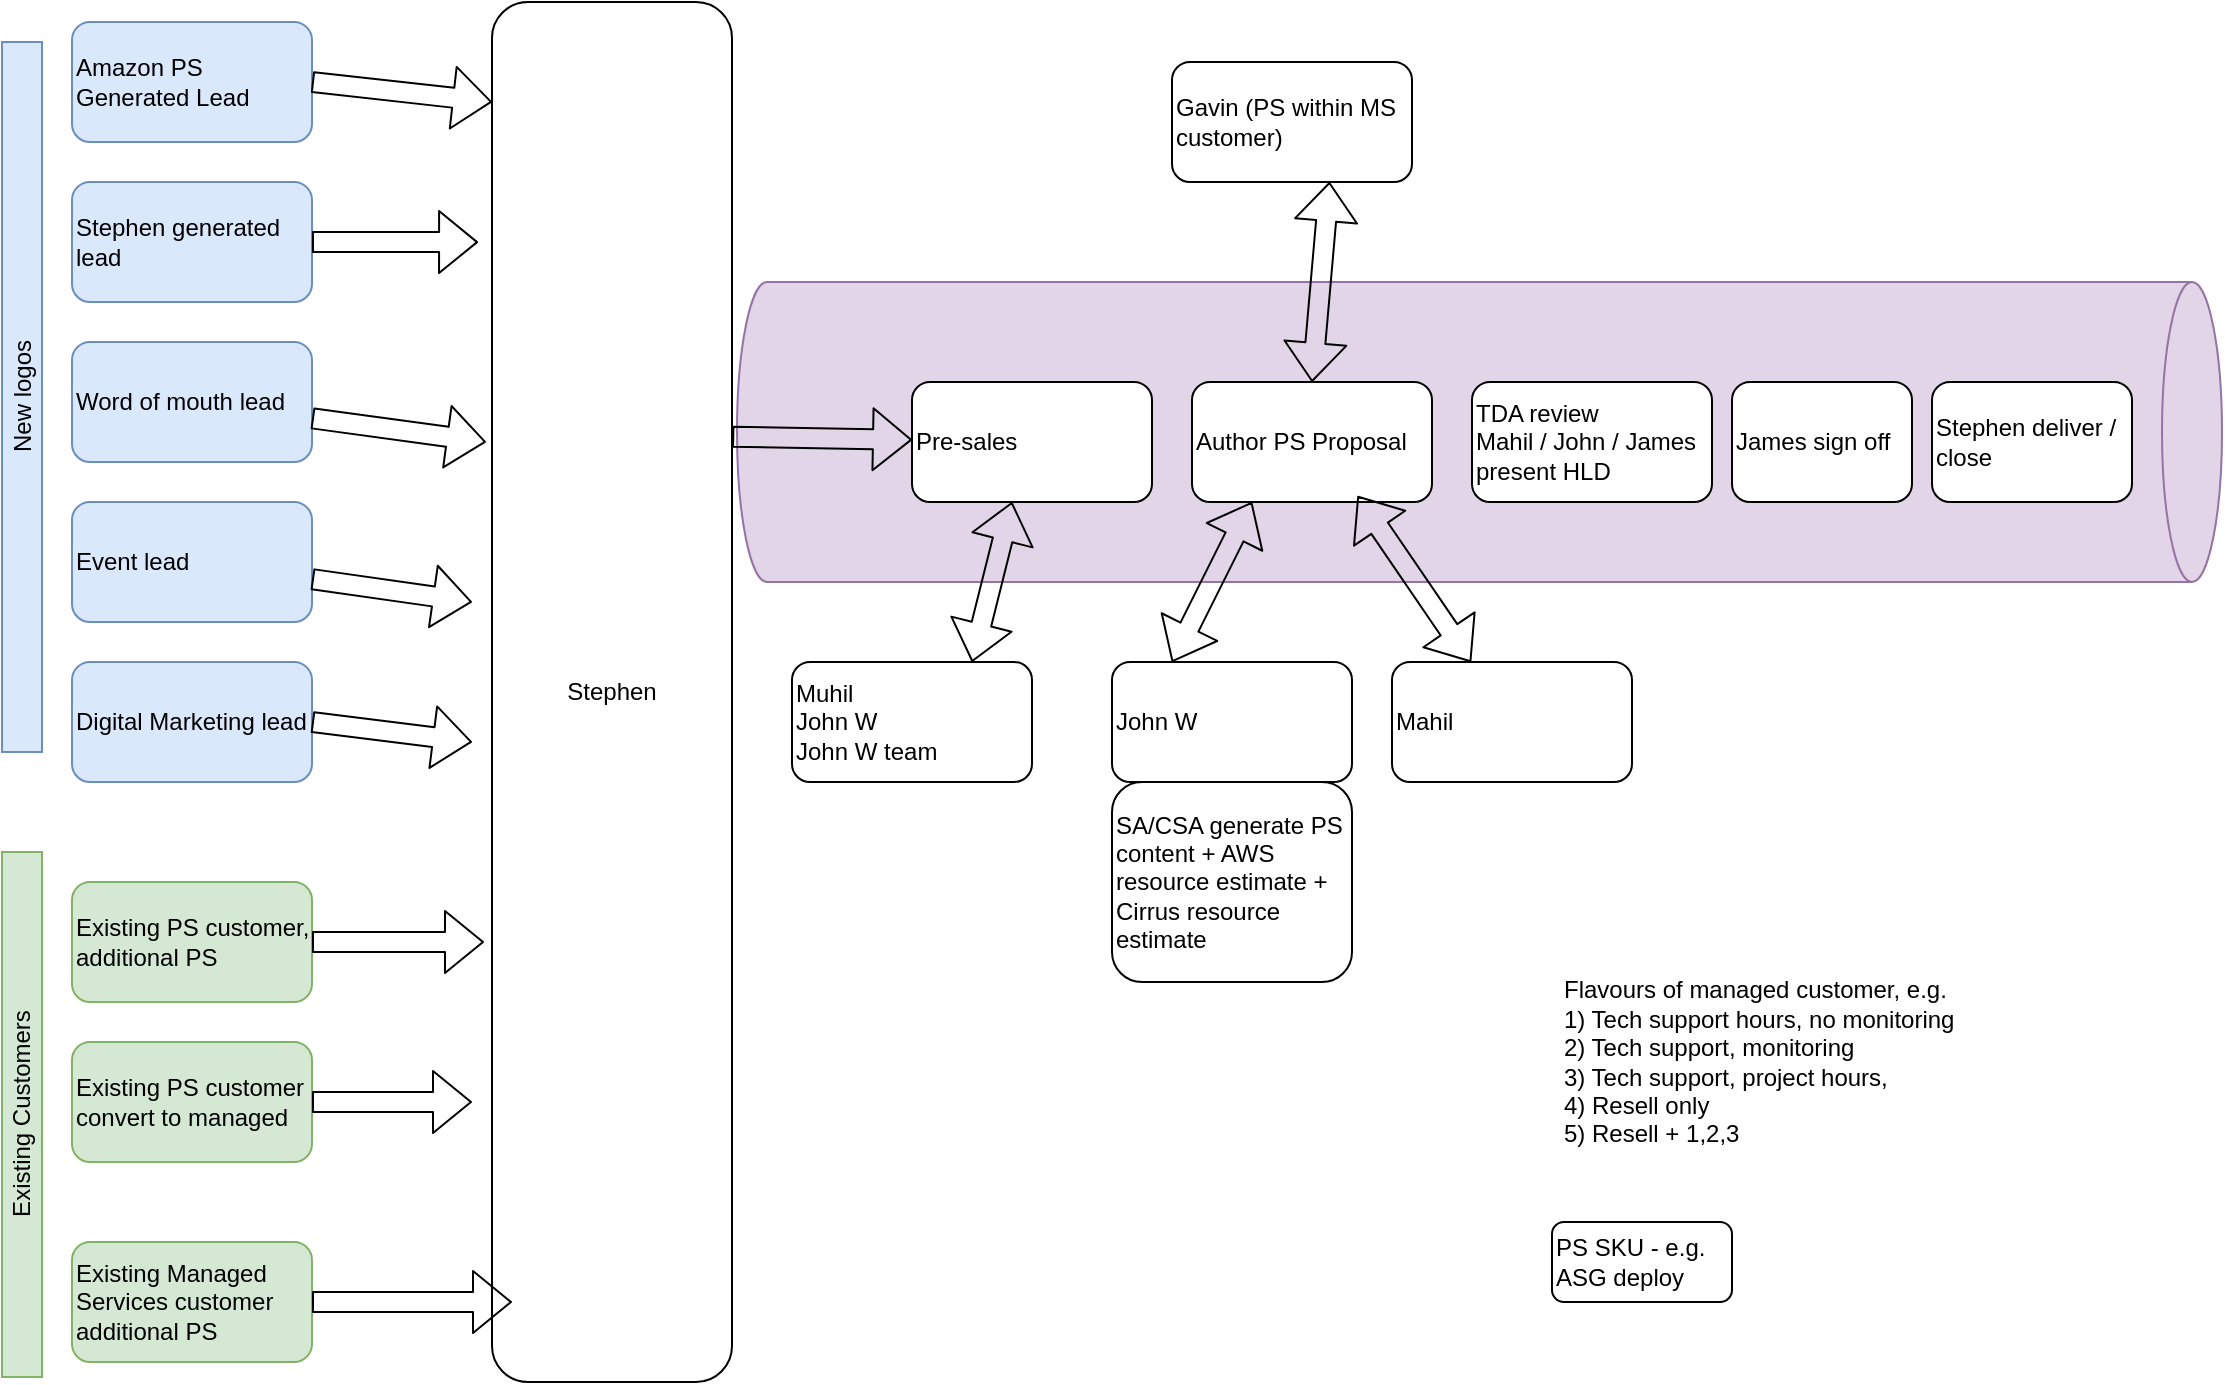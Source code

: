 <mxfile version="14.1.1" type="github" pages="4">
  <diagram id="ho1QO2U8nEk5dNVwzTMI" name="Sales Funnel">
    <mxGraphModel dx="1449" dy="675" grid="1" gridSize="10" guides="1" tooltips="1" connect="1" arrows="1" fold="1" page="1" pageScale="1" pageWidth="1169" pageHeight="827" math="0" shadow="0">
      <root>
        <mxCell id="0" />
        <mxCell id="1" parent="0" />
        <mxCell id="8zEjN8LGxmkn5kDTla0N-18" value="" style="shape=cylinder3;whiteSpace=wrap;html=1;boundedLbl=1;backgroundOutline=1;size=15;rotation=90;fillColor=#e1d5e7;strokeColor=#9673a6;" parent="1" vertex="1">
          <mxGeometry x="708.75" y="-66.25" width="150" height="742.5" as="geometry" />
        </mxCell>
        <mxCell id="KgLcx0yHhYFfOFIcbzr5-1" value="Amazon PS Generated Lead" style="rounded=1;whiteSpace=wrap;html=1;align=left;fillColor=#dae8fc;strokeColor=#6c8ebf;" parent="1" vertex="1">
          <mxGeometry x="80" y="100" width="120" height="60" as="geometry" />
        </mxCell>
        <mxCell id="KgLcx0yHhYFfOFIcbzr5-2" value="Stephen generated lead" style="rounded=1;whiteSpace=wrap;html=1;align=left;fillColor=#dae8fc;strokeColor=#6c8ebf;" parent="1" vertex="1">
          <mxGeometry x="80" y="180" width="120" height="60" as="geometry" />
        </mxCell>
        <mxCell id="KgLcx0yHhYFfOFIcbzr5-4" value="Existing Customers" style="text;html=1;strokeColor=#82b366;fillColor=#d5e8d4;align=center;verticalAlign=middle;whiteSpace=wrap;rounded=0;rotation=-90;" parent="1" vertex="1">
          <mxGeometry x="-76.25" y="636.25" width="262.5" height="20" as="geometry" />
        </mxCell>
        <mxCell id="KgLcx0yHhYFfOFIcbzr5-5" value="Word of mouth lead" style="rounded=1;whiteSpace=wrap;html=1;align=left;fillColor=#dae8fc;strokeColor=#6c8ebf;" parent="1" vertex="1">
          <mxGeometry x="80" y="260" width="120" height="60" as="geometry" />
        </mxCell>
        <mxCell id="KgLcx0yHhYFfOFIcbzr5-6" value="Event lead" style="rounded=1;whiteSpace=wrap;html=1;align=left;fillColor=#dae8fc;strokeColor=#6c8ebf;" parent="1" vertex="1">
          <mxGeometry x="80" y="340" width="120" height="60" as="geometry" />
        </mxCell>
        <mxCell id="KgLcx0yHhYFfOFIcbzr5-7" value="Digital Marketing lead" style="rounded=1;whiteSpace=wrap;html=1;align=left;fillColor=#dae8fc;strokeColor=#6c8ebf;" parent="1" vertex="1">
          <mxGeometry x="80" y="420" width="120" height="60" as="geometry" />
        </mxCell>
        <mxCell id="KgLcx0yHhYFfOFIcbzr5-9" value="Stephen" style="rounded=1;whiteSpace=wrap;html=1;align=center;" parent="1" vertex="1">
          <mxGeometry x="290" y="90" width="120" height="690" as="geometry" />
        </mxCell>
        <mxCell id="KgLcx0yHhYFfOFIcbzr5-10" value="Existing Managed Services customer additional PS" style="rounded=1;whiteSpace=wrap;html=1;align=left;fillColor=#d5e8d4;strokeColor=#82b366;" parent="1" vertex="1">
          <mxGeometry x="80" y="710" width="120" height="60" as="geometry" />
        </mxCell>
        <mxCell id="KgLcx0yHhYFfOFIcbzr5-12" value="Existing PS customer, additional PS" style="rounded=1;whiteSpace=wrap;html=1;align=left;fillColor=#d5e8d4;strokeColor=#82b366;" parent="1" vertex="1">
          <mxGeometry x="80" y="530" width="120" height="60" as="geometry" />
        </mxCell>
        <mxCell id="KgLcx0yHhYFfOFIcbzr5-13" value="Pre-sales" style="rounded=1;whiteSpace=wrap;html=1;align=left;" parent="1" vertex="1">
          <mxGeometry x="500" y="280" width="120" height="60" as="geometry" />
        </mxCell>
        <mxCell id="KgLcx0yHhYFfOFIcbzr5-14" value="Author PS Proposal" style="rounded=1;whiteSpace=wrap;html=1;align=left;" parent="1" vertex="1">
          <mxGeometry x="640" y="280" width="120" height="60" as="geometry" />
        </mxCell>
        <mxCell id="8zEjN8LGxmkn5kDTla0N-1" value="John W" style="rounded=1;whiteSpace=wrap;html=1;align=left;" parent="1" vertex="1">
          <mxGeometry x="600" y="420" width="120" height="60" as="geometry" />
        </mxCell>
        <mxCell id="8zEjN8LGxmkn5kDTla0N-2" value="James sign off" style="rounded=1;whiteSpace=wrap;html=1;align=left;" parent="1" vertex="1">
          <mxGeometry x="910" y="280" width="90" height="60" as="geometry" />
        </mxCell>
        <mxCell id="8zEjN8LGxmkn5kDTla0N-3" value="" style="shape=flexArrow;endArrow=classic;html=1;exitX=1;exitY=0.5;exitDx=0;exitDy=0;" parent="1" source="KgLcx0yHhYFfOFIcbzr5-10" edge="1">
          <mxGeometry width="50" height="50" relative="1" as="geometry">
            <mxPoint x="620" y="510" as="sourcePoint" />
            <mxPoint x="300" y="740" as="targetPoint" />
          </mxGeometry>
        </mxCell>
        <mxCell id="8zEjN8LGxmkn5kDTla0N-4" value="" style="shape=flexArrow;endArrow=classic;html=1;exitX=1;exitY=0.5;exitDx=0;exitDy=0;" parent="1" source="KgLcx0yHhYFfOFIcbzr5-12" edge="1">
          <mxGeometry width="50" height="50" relative="1" as="geometry">
            <mxPoint x="210" y="580" as="sourcePoint" />
            <mxPoint x="286" y="560" as="targetPoint" />
          </mxGeometry>
        </mxCell>
        <mxCell id="8zEjN8LGxmkn5kDTla0N-5" value="" style="shape=flexArrow;endArrow=classic;html=1;exitX=1;exitY=0.5;exitDx=0;exitDy=0;" parent="1" edge="1">
          <mxGeometry width="50" height="50" relative="1" as="geometry">
            <mxPoint x="200" y="450" as="sourcePoint" />
            <mxPoint x="280" y="460" as="targetPoint" />
          </mxGeometry>
        </mxCell>
        <mxCell id="8zEjN8LGxmkn5kDTla0N-6" value="Stephen deliver / close" style="rounded=1;whiteSpace=wrap;html=1;align=left;" parent="1" vertex="1">
          <mxGeometry x="1010" y="280" width="100" height="60" as="geometry" />
        </mxCell>
        <mxCell id="8zEjN8LGxmkn5kDTla0N-7" value="" style="shape=flexArrow;endArrow=classic;html=1;" parent="1" source="KgLcx0yHhYFfOFIcbzr5-6" edge="1">
          <mxGeometry width="50" height="50" relative="1" as="geometry">
            <mxPoint x="210" y="460" as="sourcePoint" />
            <mxPoint x="280" y="390" as="targetPoint" />
          </mxGeometry>
        </mxCell>
        <mxCell id="8zEjN8LGxmkn5kDTla0N-8" value="" style="shape=flexArrow;endArrow=classic;html=1;" parent="1" source="KgLcx0yHhYFfOFIcbzr5-5" edge="1">
          <mxGeometry width="50" height="50" relative="1" as="geometry">
            <mxPoint x="210" y="350" as="sourcePoint" />
            <mxPoint x="287" y="310" as="targetPoint" />
          </mxGeometry>
        </mxCell>
        <mxCell id="8zEjN8LGxmkn5kDTla0N-9" value="Gavin (PS within MS customer)" style="rounded=1;whiteSpace=wrap;html=1;align=left;" parent="1" vertex="1">
          <mxGeometry x="630" y="120" width="120" height="60" as="geometry" />
        </mxCell>
        <mxCell id="8zEjN8LGxmkn5kDTla0N-13" value="" style="shape=flexArrow;endArrow=classic;html=1;entryX=-0.058;entryY=0.174;entryDx=0;entryDy=0;exitX=1;exitY=0.5;exitDx=0;exitDy=0;entryPerimeter=0;" parent="1" source="KgLcx0yHhYFfOFIcbzr5-2" target="KgLcx0yHhYFfOFIcbzr5-9" edge="1">
          <mxGeometry width="50" height="50" relative="1" as="geometry">
            <mxPoint x="210" y="290" as="sourcePoint" />
            <mxPoint x="300" y="275" as="targetPoint" />
          </mxGeometry>
        </mxCell>
        <mxCell id="8zEjN8LGxmkn5kDTla0N-14" value="Mahil" style="rounded=1;whiteSpace=wrap;html=1;align=left;" parent="1" vertex="1">
          <mxGeometry x="740" y="420" width="120" height="60" as="geometry" />
        </mxCell>
        <mxCell id="8zEjN8LGxmkn5kDTla0N-16" value="" style="shape=flexArrow;endArrow=classic;html=1;exitX=1;exitY=0.5;exitDx=0;exitDy=0;" parent="1" source="KgLcx0yHhYFfOFIcbzr5-1" edge="1">
          <mxGeometry width="50" height="50" relative="1" as="geometry">
            <mxPoint x="210" y="220" as="sourcePoint" />
            <mxPoint x="290" y="140" as="targetPoint" />
          </mxGeometry>
        </mxCell>
        <mxCell id="8zEjN8LGxmkn5kDTla0N-17" value="" style="shape=flexArrow;endArrow=classic;html=1;exitX=1.001;exitY=0.315;exitDx=0;exitDy=0;exitPerimeter=0;" parent="1" source="KgLcx0yHhYFfOFIcbzr5-9" target="KgLcx0yHhYFfOFIcbzr5-13" edge="1">
          <mxGeometry width="50" height="50" relative="1" as="geometry">
            <mxPoint x="210" y="295.281" as="sourcePoint" />
            <mxPoint x="297.48" y="288.4" as="targetPoint" />
          </mxGeometry>
        </mxCell>
        <mxCell id="8zEjN8LGxmkn5kDTla0N-19" value="Existing PS customer convert to managed" style="rounded=1;whiteSpace=wrap;html=1;align=left;fillColor=#d5e8d4;strokeColor=#82b366;" parent="1" vertex="1">
          <mxGeometry x="80" y="610" width="120" height="60" as="geometry" />
        </mxCell>
        <mxCell id="8zEjN8LGxmkn5kDTla0N-20" value="Flavours of managed customer, e.g.&lt;br&gt;1) Tech support hours, no monitoring&lt;br&gt;2) Tech support, monitoring&lt;br&gt;3) Tech support, project hours,&amp;nbsp;&lt;br&gt;4) Resell only&lt;br&gt;5) Resell + 1,2,3" style="text;html=1;strokeColor=none;fillColor=none;align=left;verticalAlign=middle;whiteSpace=wrap;rounded=0;" parent="1" vertex="1">
          <mxGeometry x="823.75" y="610" width="246.25" height="20" as="geometry" />
        </mxCell>
        <mxCell id="8zEjN8LGxmkn5kDTla0N-22" value="" style="shape=flexArrow;endArrow=classic;startArrow=classic;html=1;exitX=0.25;exitY=0;exitDx=0;exitDy=0;entryX=0.25;entryY=1;entryDx=0;entryDy=0;" parent="1" edge="1" target="KgLcx0yHhYFfOFIcbzr5-14" source="8zEjN8LGxmkn5kDTla0N-1">
          <mxGeometry width="50" height="50" relative="1" as="geometry">
            <mxPoint x="700" y="420" as="sourcePoint" />
            <mxPoint x="720" y="340" as="targetPoint" />
          </mxGeometry>
        </mxCell>
        <mxCell id="8zEjN8LGxmkn5kDTla0N-23" value="SA/CSA generate PS content + AWS resource estimate + Cirrus resource estimate" style="rounded=1;whiteSpace=wrap;html=1;align=left;" parent="1" vertex="1">
          <mxGeometry x="600" y="480" width="120" height="100" as="geometry" />
        </mxCell>
        <mxCell id="8zEjN8LGxmkn5kDTla0N-24" value="New logos" style="text;html=1;strokeColor=#6c8ebf;fillColor=#dae8fc;align=center;verticalAlign=middle;whiteSpace=wrap;rounded=0;rotation=-90;" parent="1" vertex="1">
          <mxGeometry x="-122.5" y="277.5" width="355" height="20" as="geometry" />
        </mxCell>
        <mxCell id="8zEjN8LGxmkn5kDTla0N-26" value="" style="shape=flexArrow;endArrow=classic;html=1;exitX=1;exitY=0.5;exitDx=0;exitDy=0;" parent="1" source="8zEjN8LGxmkn5kDTla0N-19" edge="1">
          <mxGeometry width="50" height="50" relative="1" as="geometry">
            <mxPoint x="200" y="636.25" as="sourcePoint" />
            <mxPoint x="280" y="640" as="targetPoint" />
          </mxGeometry>
        </mxCell>
        <mxCell id="hzwAfNqWGflxvxbllieF-1" value="Muhil&lt;br&gt;John W&lt;br&gt;John W team" style="rounded=1;whiteSpace=wrap;html=1;align=left;" parent="1" vertex="1">
          <mxGeometry x="440" y="420" width="120" height="60" as="geometry" />
        </mxCell>
        <mxCell id="hzwAfNqWGflxvxbllieF-2" value="" style="shape=flexArrow;endArrow=classic;startArrow=classic;html=1;exitX=0.75;exitY=0;exitDx=0;exitDy=0;entryX=0.75;entryY=1;entryDx=0;entryDy=0;" parent="1" edge="1">
          <mxGeometry width="50" height="50" relative="1" as="geometry">
            <mxPoint x="530" y="420.0" as="sourcePoint" />
            <mxPoint x="550" y="340.0" as="targetPoint" />
          </mxGeometry>
        </mxCell>
        <mxCell id="hzwAfNqWGflxvxbllieF-3" value="PS SKU - e.g. ASG deploy" style="rounded=1;whiteSpace=wrap;html=1;align=left;" parent="1" vertex="1">
          <mxGeometry x="820" y="700" width="90" height="40" as="geometry" />
        </mxCell>
        <mxCell id="wUik8fHGQ7iqgYN6UAxC-1" value="TDA review&lt;br&gt;Mahil / John / James present HLD" style="rounded=1;whiteSpace=wrap;html=1;align=left;" vertex="1" parent="1">
          <mxGeometry x="780" y="280" width="120" height="60" as="geometry" />
        </mxCell>
        <mxCell id="wUik8fHGQ7iqgYN6UAxC-3" value="" style="shape=flexArrow;endArrow=classic;startArrow=classic;html=1;entryX=0.69;entryY=0.95;entryDx=0;entryDy=0;entryPerimeter=0;" edge="1" parent="1" source="8zEjN8LGxmkn5kDTla0N-14" target="KgLcx0yHhYFfOFIcbzr5-14">
          <mxGeometry width="50" height="50" relative="1" as="geometry">
            <mxPoint x="710" y="430" as="sourcePoint" />
            <mxPoint x="730" y="350" as="targetPoint" />
          </mxGeometry>
        </mxCell>
        <mxCell id="wUik8fHGQ7iqgYN6UAxC-5" value="" style="shape=flexArrow;endArrow=classic;startArrow=classic;html=1;exitX=0.5;exitY=0;exitDx=0;exitDy=0;entryX=0.25;entryY=1;entryDx=0;entryDy=0;" edge="1" parent="1" source="KgLcx0yHhYFfOFIcbzr5-14">
          <mxGeometry width="50" height="50" relative="1" as="geometry">
            <mxPoint x="668.75" y="260" as="sourcePoint" />
            <mxPoint x="708.75" y="180" as="targetPoint" />
          </mxGeometry>
        </mxCell>
      </root>
    </mxGraphModel>
  </diagram>
  <diagram id="932f-S1QaRRjzjCXm46r" name="PS">
    <mxGraphModel dx="1449" dy="675" grid="1" gridSize="10" guides="1" tooltips="1" connect="1" arrows="1" fold="1" page="1" pageScale="1" pageWidth="1169" pageHeight="827" math="0" shadow="0">
      <root>
        <mxCell id="ET1MKJ4apy0ET9dkxIQE-0" />
        <mxCell id="ET1MKJ4apy0ET9dkxIQE-1" parent="ET1MKJ4apy0ET9dkxIQE-0" />
        <mxCell id="csxGHYVA_0lbzSThSeI9-0" value="Scheduling" style="rounded=1;whiteSpace=wrap;html=1;align=left;" parent="ET1MKJ4apy0ET9dkxIQE-1" vertex="1">
          <mxGeometry x="200" y="200" width="120" height="60" as="geometry" />
        </mxCell>
        <mxCell id="ssYrKZRzWKLqGrJXFF3S-0" value="Delivery/payment Milestones&amp;nbsp;" style="rounded=1;whiteSpace=wrap;html=1;align=left;" parent="ET1MKJ4apy0ET9dkxIQE-1" vertex="1">
          <mxGeometry x="60" y="200" width="120" height="60" as="geometry" />
        </mxCell>
        <mxCell id="ssYrKZRzWKLqGrJXFF3S-1" value="Discovery&lt;br&gt;Customer reported truthfully on prereq?" style="rounded=1;whiteSpace=wrap;html=1;align=left;" parent="ET1MKJ4apy0ET9dkxIQE-1" vertex="1">
          <mxGeometry x="340" y="200" width="120" height="60" as="geometry" />
        </mxCell>
        <mxCell id="ssYrKZRzWKLqGrJXFF3S-2" value="Breakpoint - ok to go?" style="rounded=1;whiteSpace=wrap;html=1;align=left;" parent="ET1MKJ4apy0ET9dkxIQE-1" vertex="1">
          <mxGeometry x="480" y="200" width="120" height="60" as="geometry" />
        </mxCell>
        <mxCell id="ssYrKZRzWKLqGrJXFF3S-3" value="Design" style="rounded=1;whiteSpace=wrap;html=1;align=left;" parent="ET1MKJ4apy0ET9dkxIQE-1" vertex="1">
          <mxGeometry x="620" y="200" width="120" height="60" as="geometry" />
        </mxCell>
        <mxCell id="SBBvhC0sCpfQM56uXKch-0" value="John W own design doc?" style="rounded=1;whiteSpace=wrap;html=1;align=left;" parent="ET1MKJ4apy0ET9dkxIQE-1" vertex="1">
          <mxGeometry x="620" y="270" width="120" height="60" as="geometry" />
        </mxCell>
        <mxCell id="SBBvhC0sCpfQM56uXKch-1" value="John W team author" style="rounded=1;whiteSpace=wrap;html=1;align=left;" parent="ET1MKJ4apy0ET9dkxIQE-1" vertex="1">
          <mxGeometry x="620" y="340" width="120" height="60" as="geometry" />
        </mxCell>
        <mxCell id="SBBvhC0sCpfQM56uXKch-2" value="Design sign off" style="rounded=1;whiteSpace=wrap;html=1;align=left;" parent="ET1MKJ4apy0ET9dkxIQE-1" vertex="1">
          <mxGeometry x="890" y="200" width="120" height="60" as="geometry" />
        </mxCell>
        <mxCell id="SBBvhC0sCpfQM56uXKch-3" value="TDA" style="rounded=1;whiteSpace=wrap;html=1;align=left;" parent="ET1MKJ4apy0ET9dkxIQE-1" vertex="1">
          <mxGeometry x="750" y="200" width="120" height="60" as="geometry" />
        </mxCell>
        <mxCell id="SBBvhC0sCpfQM56uXKch-4" value="Implementation" style="rounded=1;whiteSpace=wrap;html=1;align=left;" parent="ET1MKJ4apy0ET9dkxIQE-1" vertex="1">
          <mxGeometry x="1020" y="200" width="120" height="60" as="geometry" />
        </mxCell>
        <mxCell id="SBBvhC0sCpfQM56uXKch-5" value="Documentation" style="rounded=1;whiteSpace=wrap;html=1;align=left;" parent="ET1MKJ4apy0ET9dkxIQE-1" vertex="1">
          <mxGeometry x="1160" y="200" width="120" height="60" as="geometry" />
        </mxCell>
        <mxCell id="SBBvhC0sCpfQM56uXKch-6" value="Project sign off" style="rounded=1;whiteSpace=wrap;html=1;align=left;" parent="ET1MKJ4apy0ET9dkxIQE-1" vertex="1">
          <mxGeometry x="1300" y="200" width="120" height="60" as="geometry" />
        </mxCell>
        <mxCell id="SBBvhC0sCpfQM56uXKch-7" value="John W own solution documentation sign off?" style="rounded=1;whiteSpace=wrap;html=1;align=left;" parent="ET1MKJ4apy0ET9dkxIQE-1" vertex="1">
          <mxGeometry x="1160" y="270" width="120" height="60" as="geometry" />
        </mxCell>
        <mxCell id="SBBvhC0sCpfQM56uXKch-8" value="Sales close out&amp;nbsp; / expand" style="rounded=1;whiteSpace=wrap;html=1;align=left;" parent="ET1MKJ4apy0ET9dkxIQE-1" vertex="1">
          <mxGeometry x="1440" y="200" width="120" height="60" as="geometry" />
        </mxCell>
        <mxCell id="Aykso3s4_XLSSmcP3YIh-0" value="PS breakdown&lt;br&gt;&lt;br&gt;1.App Migrations&lt;br&gt;2. Well Arch Reviews&lt;br&gt;3.&amp;nbsp;" style="text;html=1;strokeColor=none;fillColor=none;align=left;verticalAlign=middle;whiteSpace=wrap;rounded=0;" parent="ET1MKJ4apy0ET9dkxIQE-1" vertex="1">
          <mxGeometry x="100" y="480" width="130" height="20" as="geometry" />
        </mxCell>
        <mxCell id="Aykso3s4_XLSSmcP3YIh-1" value="If these processes look ok - would any of previous issues been caught?" style="text;html=1;strokeColor=none;fillColor=none;align=center;verticalAlign=middle;whiteSpace=wrap;rounded=0;" parent="ET1MKJ4apy0ET9dkxIQE-1" vertex="1">
          <mxGeometry x="550" y="490" width="410" height="20" as="geometry" />
        </mxCell>
        <mxCell id="Aykso3s4_XLSSmcP3YIh-2" value="Documentation - opp to bill 2 days+ light/full doc" style="text;html=1;strokeColor=none;fillColor=none;align=center;verticalAlign=middle;whiteSpace=wrap;rounded=0;" parent="ET1MKJ4apy0ET9dkxIQE-1" vertex="1">
          <mxGeometry x="320" y="580" width="160" height="20" as="geometry" />
        </mxCell>
        <mxCell id="S5VU15MbwlWNfS7kyp7R-0" value="e.g. DNS ownership" style="rounded=1;whiteSpace=wrap;html=1;align=left;" parent="ET1MKJ4apy0ET9dkxIQE-1" vertex="1">
          <mxGeometry x="340" y="290" width="120" height="40" as="geometry" />
        </mxCell>
      </root>
    </mxGraphModel>
  </diagram>
  <diagram id="odW1iXzeqLhZ5GxUIzrW" name="MS">
    <mxGraphModel dx="877" dy="643" grid="1" gridSize="10" guides="1" tooltips="1" connect="1" arrows="1" fold="1" page="1" pageScale="1" pageWidth="1169" pageHeight="827" math="0" shadow="0">
      <root>
        <mxCell id="pt1xglrDcdgQ7_IVC4mi-0" />
        <mxCell id="pt1xglrDcdgQ7_IVC4mi-1" parent="pt1xglrDcdgQ7_IVC4mi-0" />
        <mxCell id="2shBsdNcsNnZIBX6vlr2-0" value="Monitoring alarm" style="rounded=1;whiteSpace=wrap;html=1;align=left;" parent="pt1xglrDcdgQ7_IVC4mi-1" vertex="1">
          <mxGeometry x="80" y="140" width="120" height="60" as="geometry" />
        </mxCell>
        <mxCell id="2shBsdNcsNnZIBX6vlr2-1" value="Customer call" style="rounded=1;whiteSpace=wrap;html=1;align=left;" parent="pt1xglrDcdgQ7_IVC4mi-1" vertex="1">
          <mxGeometry x="80" y="210" width="120" height="60" as="geometry" />
        </mxCell>
        <mxCell id="2shBsdNcsNnZIBX6vlr2-3" value="Customer email" style="rounded=1;whiteSpace=wrap;html=1;align=left;" parent="pt1xglrDcdgQ7_IVC4mi-1" vertex="1">
          <mxGeometry x="80" y="280" width="120" height="60" as="geometry" />
        </mxCell>
        <mxCell id="2shBsdNcsNnZIBX6vlr2-4" value="Contractual scheduled job" style="rounded=1;whiteSpace=wrap;html=1;align=left;" parent="pt1xglrDcdgQ7_IVC4mi-1" vertex="1">
          <mxGeometry x="80" y="70" width="120" height="60" as="geometry" />
        </mxCell>
        <mxCell id="2shBsdNcsNnZIBX6vlr2-5" value="Time tracking (JIRA)" style="rounded=1;whiteSpace=wrap;html=1;align=center;" parent="pt1xglrDcdgQ7_IVC4mi-1" vertex="1">
          <mxGeometry x="80" y="510" width="1030" height="40" as="geometry" />
        </mxCell>
        <mxCell id="2shBsdNcsNnZIBX6vlr2-6" value="Gavin" style="rounded=1;whiteSpace=wrap;html=1;align=left;" parent="pt1xglrDcdgQ7_IVC4mi-1" vertex="1">
          <mxGeometry x="510" y="300" width="120" height="60" as="geometry" />
        </mxCell>
        <mxCell id="2shBsdNcsNnZIBX6vlr2-7" value="CSA1" style="rounded=1;whiteSpace=wrap;html=1;align=left;" parent="pt1xglrDcdgQ7_IVC4mi-1" vertex="1">
          <mxGeometry x="630" y="200" width="120" height="60" as="geometry" />
        </mxCell>
        <mxCell id="2shBsdNcsNnZIBX6vlr2-8" value="CSA2" style="rounded=1;whiteSpace=wrap;html=1;align=left;" parent="pt1xglrDcdgQ7_IVC4mi-1" vertex="1">
          <mxGeometry x="630" y="260" width="120" height="60" as="geometry" />
        </mxCell>
        <mxCell id="2shBsdNcsNnZIBX6vlr2-9" value="CSA3" style="rounded=1;whiteSpace=wrap;html=1;align=left;" parent="pt1xglrDcdgQ7_IVC4mi-1" vertex="1">
          <mxGeometry x="630" y="320" width="120" height="60" as="geometry" />
        </mxCell>
        <mxCell id="2shBsdNcsNnZIBX6vlr2-11" value="Level 1 resolution&amp;nbsp;&lt;br&gt;Level 2 resolution&lt;br&gt;Level 3 resolution&lt;br&gt;Tickets per month - managment visibility&lt;br&gt;Tickets per month - customer visibility&lt;br&gt;Knowledge base - google drive doc - some confluence&lt;br&gt;Meeting notes - confluence" style="text;html=1;strokeColor=none;fillColor=none;align=left;verticalAlign=middle;whiteSpace=wrap;rounded=0;" parent="pt1xglrDcdgQ7_IVC4mi-1" vertex="1">
          <mxGeometry x="360" y="50" width="430" height="90" as="geometry" />
        </mxCell>
        <mxCell id="2shBsdNcsNnZIBX6vlr2-12" value="What are the typical work items of managed services?&lt;br&gt;&lt;br&gt;Break/fix of apps?&lt;br&gt;Fault finding&lt;br&gt;Log inspection&lt;br&gt;Security assessments&lt;br&gt;&lt;br&gt;&lt;br&gt;Some customers - x hours&lt;br&gt;" style="text;html=1;strokeColor=none;fillColor=none;align=left;verticalAlign=middle;whiteSpace=wrap;rounded=0;" parent="pt1xglrDcdgQ7_IVC4mi-1" vertex="1">
          <mxGeometry x="860" y="57.5" width="200" height="85" as="geometry" />
        </mxCell>
        <mxCell id="XVN6_RgXjoho-c4xiv_S-0" value="Deployments" style="rounded=1;whiteSpace=wrap;html=1;align=left;" parent="pt1xglrDcdgQ7_IVC4mi-1" vertex="1">
          <mxGeometry x="340" y="260" width="120" height="60" as="geometry" />
        </mxCell>
        <mxCell id="XVN6_RgXjoho-c4xiv_S-1" value="Slack channel" style="rounded=1;whiteSpace=wrap;html=1;align=left;" parent="pt1xglrDcdgQ7_IVC4mi-1" vertex="1">
          <mxGeometry x="80" y="354" width="120" height="60" as="geometry" />
        </mxCell>
        <mxCell id="XVN6_RgXjoho-c4xiv_S-2" value="Ticketing (JIRA)" style="rounded=1;whiteSpace=wrap;html=1;align=center;" parent="pt1xglrDcdgQ7_IVC4mi-1" vertex="1">
          <mxGeometry x="80" y="452" width="1030" height="40" as="geometry" />
        </mxCell>
      </root>
    </mxGraphModel>
  </diagram>
  <diagram id="sbCibIw5ACaEraMgq-wK" name="On call">
    <mxGraphModel dx="1449" dy="675" grid="1" gridSize="10" guides="1" tooltips="1" connect="1" arrows="1" fold="1" page="1" pageScale="1" pageWidth="1169" pageHeight="827" math="0" shadow="0">
      <root>
        <mxCell id="DClgyrICZ7YlJ-G9F5il-0" />
        <mxCell id="DClgyrICZ7YlJ-G9F5il-1" parent="DClgyrICZ7YlJ-G9F5il-0" />
        <mxCell id="DClgyrICZ7YlJ-G9F5il-2" value="" style="rounded=1;whiteSpace=wrap;html=1;align=left;" vertex="1" parent="DClgyrICZ7YlJ-G9F5il-1">
          <mxGeometry x="100" y="180" width="120" height="60" as="geometry" />
        </mxCell>
      </root>
    </mxGraphModel>
  </diagram>
</mxfile>

